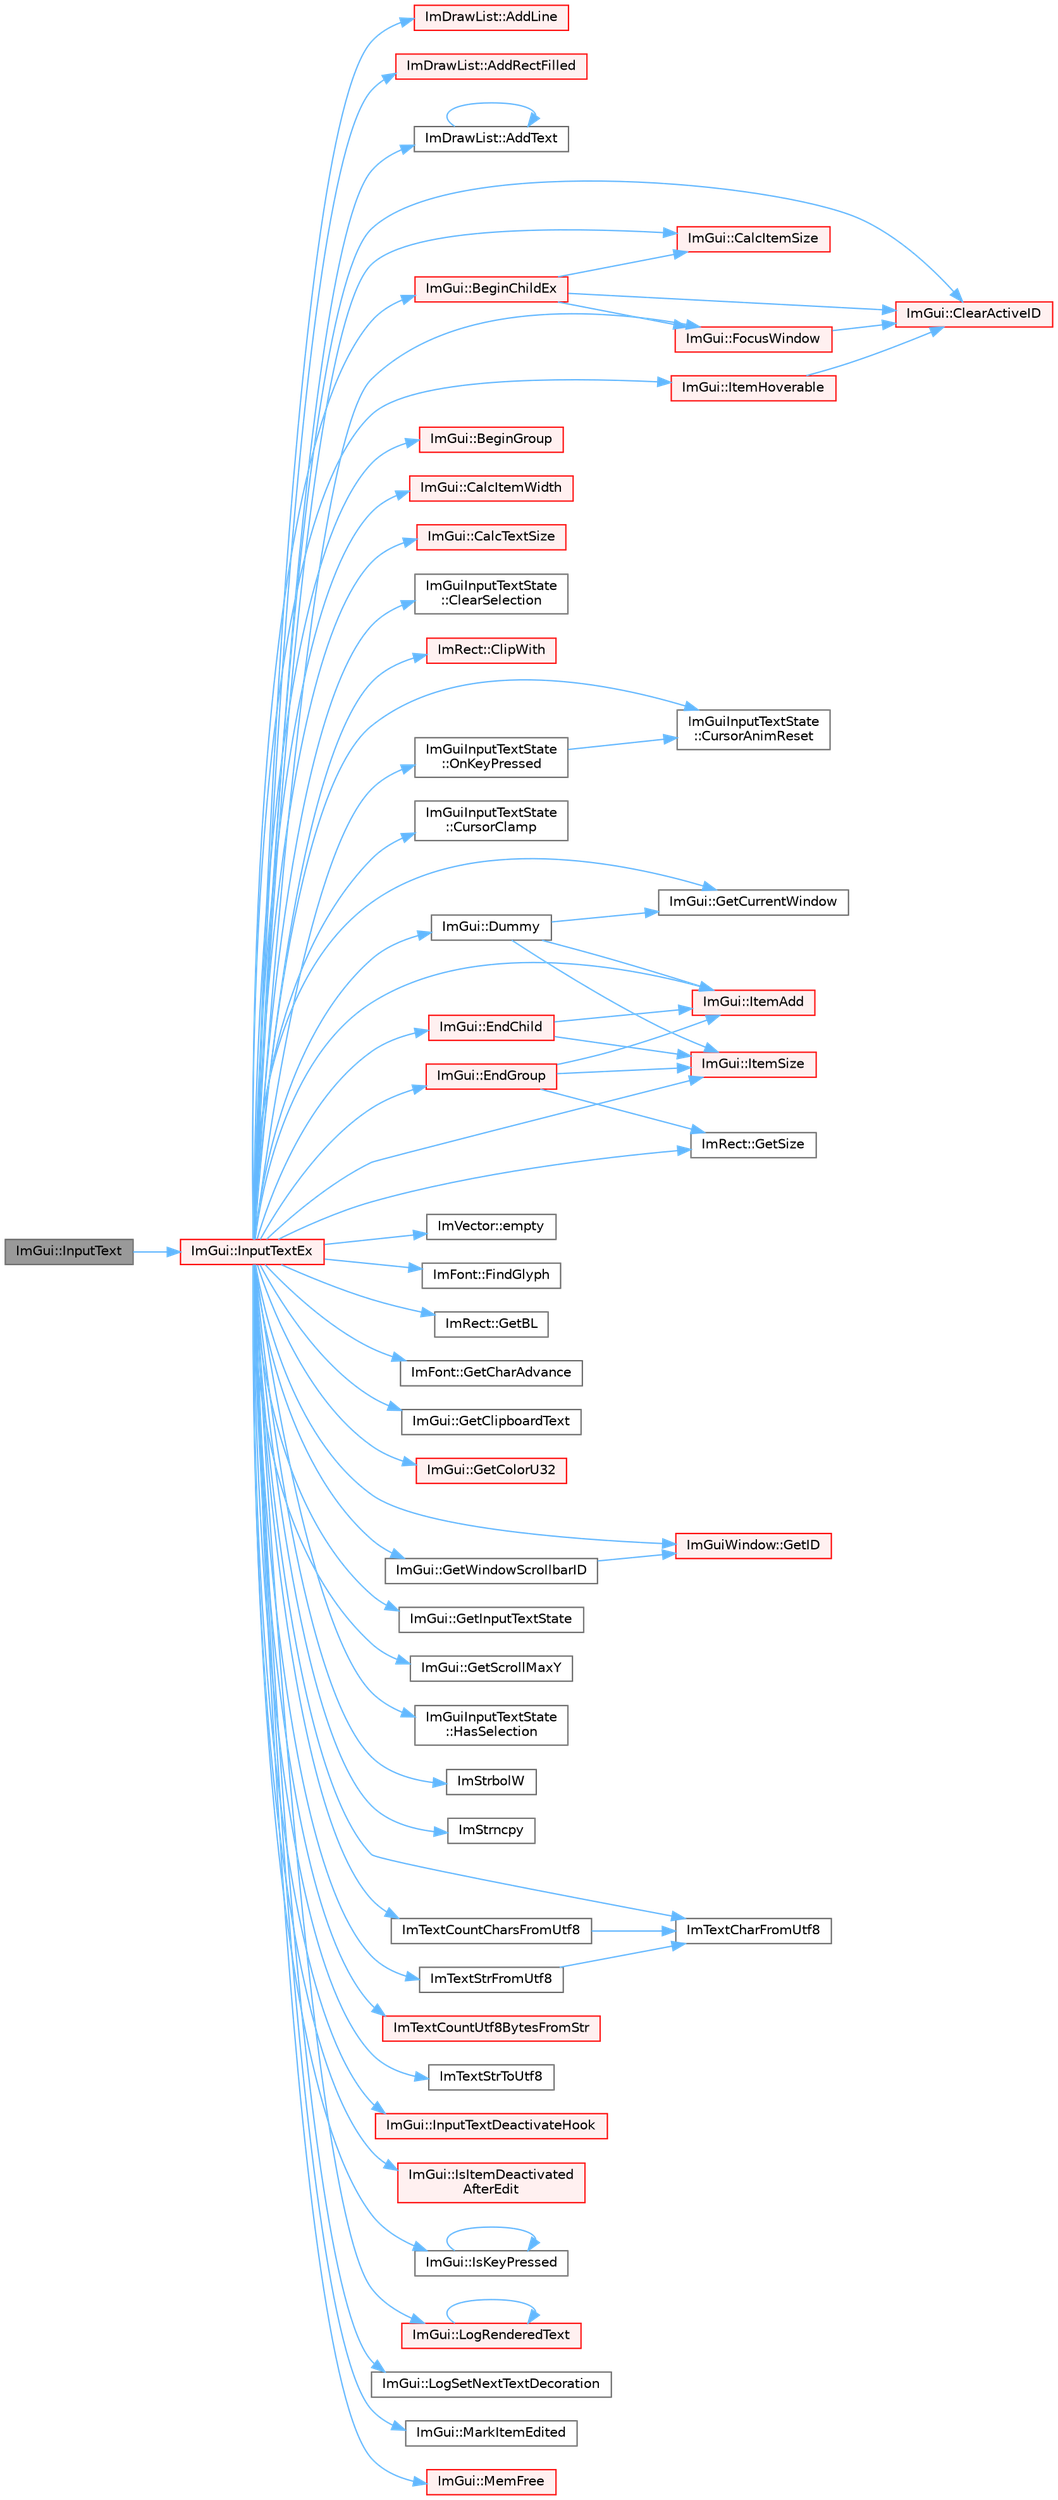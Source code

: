 digraph "ImGui::InputText"
{
 // LATEX_PDF_SIZE
  bgcolor="transparent";
  edge [fontname=Helvetica,fontsize=10,labelfontname=Helvetica,labelfontsize=10];
  node [fontname=Helvetica,fontsize=10,shape=box,height=0.2,width=0.4];
  rankdir="LR";
  Node1 [id="Node000001",label="ImGui::InputText",height=0.2,width=0.4,color="gray40", fillcolor="grey60", style="filled", fontcolor="black",tooltip=" "];
  Node1 -> Node2 [id="edge1_Node000001_Node000002",color="steelblue1",style="solid",tooltip=" "];
  Node2 [id="Node000002",label="ImGui::InputTextEx",height=0.2,width=0.4,color="red", fillcolor="#FFF0F0", style="filled",URL="$namespace_im_gui.html#af89af17ecc11653f25fea1e50e195de6",tooltip=" "];
  Node2 -> Node3 [id="edge2_Node000002_Node000003",color="steelblue1",style="solid",tooltip=" "];
  Node3 [id="Node000003",label="ImDrawList::AddLine",height=0.2,width=0.4,color="red", fillcolor="#FFF0F0", style="filled",URL="$struct_im_draw_list.html#aa21e5a1c6e00239581f97d344fc0db61",tooltip=" "];
  Node2 -> Node10 [id="edge3_Node000002_Node000010",color="steelblue1",style="solid",tooltip=" "];
  Node10 [id="Node000010",label="ImDrawList::AddRectFilled",height=0.2,width=0.4,color="red", fillcolor="#FFF0F0", style="filled",URL="$struct_im_draw_list.html#a6b16ab764160b0251d2e7b3bd08c1ffc",tooltip=" "];
  Node2 -> Node18 [id="edge4_Node000002_Node000018",color="steelblue1",style="solid",tooltip=" "];
  Node18 [id="Node000018",label="ImDrawList::AddText",height=0.2,width=0.4,color="grey40", fillcolor="white", style="filled",URL="$struct_im_draw_list.html#ac5221bd86b3429f6d5b6e6ffe454942d",tooltip=" "];
  Node18 -> Node18 [id="edge5_Node000018_Node000018",color="steelblue1",style="solid",tooltip=" "];
  Node2 -> Node19 [id="edge6_Node000002_Node000019",color="steelblue1",style="solid",tooltip=" "];
  Node19 [id="Node000019",label="ImGui::BeginChildEx",height=0.2,width=0.4,color="red", fillcolor="#FFF0F0", style="filled",URL="$namespace_im_gui.html#ac36ecce0443f0b45a48484d85f653ae2",tooltip=" "];
  Node19 -> Node100 [id="edge7_Node000019_Node000100",color="steelblue1",style="solid",tooltip=" "];
  Node100 [id="Node000100",label="ImGui::CalcItemSize",height=0.2,width=0.4,color="red", fillcolor="#FFF0F0", style="filled",URL="$namespace_im_gui.html#acaef0497f7982dd98bf215e50129cd9b",tooltip=" "];
  Node19 -> Node51 [id="edge8_Node000019_Node000051",color="steelblue1",style="solid",tooltip=" "];
  Node51 [id="Node000051",label="ImGui::ClearActiveID",height=0.2,width=0.4,color="red", fillcolor="#FFF0F0", style="filled",URL="$namespace_im_gui.html#a17ff60ad1e2669130ac38a04d16eb354",tooltip=" "];
  Node19 -> Node44 [id="edge9_Node000019_Node000044",color="steelblue1",style="solid",tooltip=" "];
  Node44 [id="Node000044",label="ImGui::FocusWindow",height=0.2,width=0.4,color="red", fillcolor="#FFF0F0", style="filled",URL="$namespace_im_gui.html#a27aa6f2f3aa11778c6d023b1b223f262",tooltip=" "];
  Node44 -> Node51 [id="edge10_Node000044_Node000051",color="steelblue1",style="solid",tooltip=" "];
  Node2 -> Node115 [id="edge11_Node000002_Node000115",color="steelblue1",style="solid",tooltip=" "];
  Node115 [id="Node000115",label="ImGui::BeginGroup",height=0.2,width=0.4,color="red", fillcolor="#FFF0F0", style="filled",URL="$namespace_im_gui.html#a42407e196b7ed2a8755bff28aae9805f",tooltip=" "];
  Node2 -> Node100 [id="edge12_Node000002_Node000100",color="steelblue1",style="solid",tooltip=" "];
  Node2 -> Node116 [id="edge13_Node000002_Node000116",color="steelblue1",style="solid",tooltip=" "];
  Node116 [id="Node000116",label="ImGui::CalcItemWidth",height=0.2,width=0.4,color="red", fillcolor="#FFF0F0", style="filled",URL="$namespace_im_gui.html#ab3b3ba92ebd8bca4a552dd93321a1994",tooltip=" "];
  Node2 -> Node117 [id="edge14_Node000002_Node000117",color="steelblue1",style="solid",tooltip=" "];
  Node117 [id="Node000117",label="ImGui::CalcTextSize",height=0.2,width=0.4,color="red", fillcolor="#FFF0F0", style="filled",URL="$namespace_im_gui.html#a848b9db6cc4a186751c0ecebcaadc33b",tooltip=" "];
  Node2 -> Node51 [id="edge15_Node000002_Node000051",color="steelblue1",style="solid",tooltip=" "];
  Node2 -> Node122 [id="edge16_Node000002_Node000122",color="steelblue1",style="solid",tooltip=" "];
  Node122 [id="Node000122",label="ImGuiInputTextState\l::ClearSelection",height=0.2,width=0.4,color="grey40", fillcolor="white", style="filled",URL="$struct_im_gui_input_text_state.html#aa834c6b6c9f3d589b55eb22ca9a01c3e",tooltip=" "];
  Node2 -> Node24 [id="edge17_Node000002_Node000024",color="steelblue1",style="solid",tooltip=" "];
  Node24 [id="Node000024",label="ImRect::ClipWith",height=0.2,width=0.4,color="red", fillcolor="#FFF0F0", style="filled",URL="$struct_im_rect.html#ac02d5cf6ce0358aea9ed9df43d368f3f",tooltip=" "];
  Node2 -> Node123 [id="edge18_Node000002_Node000123",color="steelblue1",style="solid",tooltip=" "];
  Node123 [id="Node000123",label="ImGuiInputTextState\l::CursorAnimReset",height=0.2,width=0.4,color="grey40", fillcolor="white", style="filled",URL="$struct_im_gui_input_text_state.html#a78a05f36dbfd38b9026a4980a15a6a3e",tooltip=" "];
  Node2 -> Node124 [id="edge19_Node000002_Node000124",color="steelblue1",style="solid",tooltip=" "];
  Node124 [id="Node000124",label="ImGuiInputTextState\l::CursorClamp",height=0.2,width=0.4,color="grey40", fillcolor="white", style="filled",URL="$struct_im_gui_input_text_state.html#a0924f1eead76c7d58090aa603cea4301",tooltip=" "];
  Node2 -> Node125 [id="edge20_Node000002_Node000125",color="steelblue1",style="solid",tooltip=" "];
  Node125 [id="Node000125",label="ImGui::Dummy",height=0.2,width=0.4,color="grey40", fillcolor="white", style="filled",URL="$namespace_im_gui.html#a8b0fb07113251301ff897b8578a53f34",tooltip=" "];
  Node125 -> Node81 [id="edge21_Node000125_Node000081",color="steelblue1",style="solid",tooltip=" "];
  Node81 [id="Node000081",label="ImGui::GetCurrentWindow",height=0.2,width=0.4,color="grey40", fillcolor="white", style="filled",URL="$namespace_im_gui.html#ac452417b5004ca16a814a72cff153526",tooltip=" "];
  Node125 -> Node126 [id="edge22_Node000125_Node000126",color="steelblue1",style="solid",tooltip=" "];
  Node126 [id="Node000126",label="ImGui::ItemAdd",height=0.2,width=0.4,color="red", fillcolor="#FFF0F0", style="filled",URL="$namespace_im_gui.html#a5de8ecd4c80efdca1af7329a2a48121c",tooltip=" "];
  Node125 -> Node128 [id="edge23_Node000125_Node000128",color="steelblue1",style="solid",tooltip=" "];
  Node128 [id="Node000128",label="ImGui::ItemSize",height=0.2,width=0.4,color="red", fillcolor="#FFF0F0", style="filled",URL="$namespace_im_gui.html#aeeb1ec6ae6548173dbf813e7df538c48",tooltip=" "];
  Node2 -> Node32 [id="edge24_Node000002_Node000032",color="steelblue1",style="solid",tooltip=" "];
  Node32 [id="Node000032",label="ImVector::empty",height=0.2,width=0.4,color="grey40", fillcolor="white", style="filled",URL="$struct_im_vector.html#aa53e48a5272f4bad1099368769514ff1",tooltip=" "];
  Node2 -> Node130 [id="edge25_Node000002_Node000130",color="steelblue1",style="solid",tooltip=" "];
  Node130 [id="Node000130",label="ImGui::EndChild",height=0.2,width=0.4,color="red", fillcolor="#FFF0F0", style="filled",URL="$namespace_im_gui.html#af8de559a88c1442d6df8c1b04c86e997",tooltip=" "];
  Node130 -> Node126 [id="edge26_Node000130_Node000126",color="steelblue1",style="solid",tooltip=" "];
  Node130 -> Node128 [id="edge27_Node000130_Node000128",color="steelblue1",style="solid",tooltip=" "];
  Node2 -> Node170 [id="edge28_Node000002_Node000170",color="steelblue1",style="solid",tooltip=" "];
  Node170 [id="Node000170",label="ImGui::EndGroup",height=0.2,width=0.4,color="red", fillcolor="#FFF0F0", style="filled",URL="$namespace_im_gui.html#a05fc97fc64f28a55486087f503d9a622",tooltip=" "];
  Node170 -> Node67 [id="edge29_Node000170_Node000067",color="steelblue1",style="solid",tooltip=" "];
  Node67 [id="Node000067",label="ImRect::GetSize",height=0.2,width=0.4,color="grey40", fillcolor="white", style="filled",URL="$struct_im_rect.html#ae459d9c50003058cfb34519a571aaf33",tooltip=" "];
  Node170 -> Node126 [id="edge30_Node000170_Node000126",color="steelblue1",style="solid",tooltip=" "];
  Node170 -> Node128 [id="edge31_Node000170_Node000128",color="steelblue1",style="solid",tooltip=" "];
  Node2 -> Node171 [id="edge32_Node000002_Node000171",color="steelblue1",style="solid",tooltip=" "];
  Node171 [id="Node000171",label="ImFont::FindGlyph",height=0.2,width=0.4,color="grey40", fillcolor="white", style="filled",URL="$struct_im_font.html#ac6a773b73c6406fd8f08c4c93213a501",tooltip=" "];
  Node2 -> Node44 [id="edge33_Node000002_Node000044",color="steelblue1",style="solid",tooltip=" "];
  Node2 -> Node172 [id="edge34_Node000002_Node000172",color="steelblue1",style="solid",tooltip=" "];
  Node172 [id="Node000172",label="ImRect::GetBL",height=0.2,width=0.4,color="grey40", fillcolor="white", style="filled",URL="$struct_im_rect.html#a59d9751bc7be6745dddf5b83b9155669",tooltip=" "];
  Node2 -> Node173 [id="edge35_Node000002_Node000173",color="steelblue1",style="solid",tooltip=" "];
  Node173 [id="Node000173",label="ImFont::GetCharAdvance",height=0.2,width=0.4,color="grey40", fillcolor="white", style="filled",URL="$struct_im_font.html#adffcff4e4e2d17455410bd4ba76b42e4",tooltip=" "];
  Node2 -> Node174 [id="edge36_Node000002_Node000174",color="steelblue1",style="solid",tooltip=" "];
  Node174 [id="Node000174",label="ImGui::GetClipboardText",height=0.2,width=0.4,color="grey40", fillcolor="white", style="filled",URL="$namespace_im_gui.html#a11837daee819fd90e17d80ab1eef1f99",tooltip=" "];
  Node2 -> Node135 [id="edge37_Node000002_Node000135",color="steelblue1",style="solid",tooltip=" "];
  Node135 [id="Node000135",label="ImGui::GetColorU32",height=0.2,width=0.4,color="red", fillcolor="#FFF0F0", style="filled",URL="$namespace_im_gui.html#a0de2d9bd347d9866511eb8d014e62556",tooltip=" "];
  Node2 -> Node81 [id="edge38_Node000002_Node000081",color="steelblue1",style="solid",tooltip=" "];
  Node2 -> Node141 [id="edge39_Node000002_Node000141",color="steelblue1",style="solid",tooltip=" "];
  Node141 [id="Node000141",label="ImGuiWindow::GetID",height=0.2,width=0.4,color="red", fillcolor="#FFF0F0", style="filled",URL="$struct_im_gui_window.html#a66400a63bc0b54d7d29e08d1b1b1a42b",tooltip=" "];
  Node2 -> Node175 [id="edge40_Node000002_Node000175",color="steelblue1",style="solid",tooltip=" "];
  Node175 [id="Node000175",label="ImGui::GetInputTextState",height=0.2,width=0.4,color="grey40", fillcolor="white", style="filled",URL="$namespace_im_gui.html#a93881467b5800a52508dda7ce32cf875",tooltip=" "];
  Node2 -> Node176 [id="edge41_Node000002_Node000176",color="steelblue1",style="solid",tooltip=" "];
  Node176 [id="Node000176",label="ImGui::GetScrollMaxY",height=0.2,width=0.4,color="grey40", fillcolor="white", style="filled",URL="$namespace_im_gui.html#ab34c0d5c63908a7ff50923151730f76a",tooltip=" "];
  Node2 -> Node67 [id="edge42_Node000002_Node000067",color="steelblue1",style="solid",tooltip=" "];
  Node2 -> Node177 [id="edge43_Node000002_Node000177",color="steelblue1",style="solid",tooltip=" "];
  Node177 [id="Node000177",label="ImGui::GetWindowScrollbarID",height=0.2,width=0.4,color="grey40", fillcolor="white", style="filled",URL="$namespace_im_gui.html#a426c9b60bf8cd3d887ba50366a2612df",tooltip=" "];
  Node177 -> Node141 [id="edge44_Node000177_Node000141",color="steelblue1",style="solid",tooltip=" "];
  Node2 -> Node178 [id="edge45_Node000002_Node000178",color="steelblue1",style="solid",tooltip=" "];
  Node178 [id="Node000178",label="ImGuiInputTextState\l::HasSelection",height=0.2,width=0.4,color="grey40", fillcolor="white", style="filled",URL="$struct_im_gui_input_text_state.html#ab17832413ff121a5663319c06bbb989a",tooltip=" "];
  Node2 -> Node179 [id="edge46_Node000002_Node000179",color="steelblue1",style="solid",tooltip=" "];
  Node179 [id="Node000179",label="ImStrbolW",height=0.2,width=0.4,color="grey40", fillcolor="white", style="filled",URL="$imgui_8cpp.html#a3888bc9d38a15ef8e06b6cceb2a187f5",tooltip=" "];
  Node2 -> Node180 [id="edge47_Node000002_Node000180",color="steelblue1",style="solid",tooltip=" "];
  Node180 [id="Node000180",label="ImStrncpy",height=0.2,width=0.4,color="grey40", fillcolor="white", style="filled",URL="$imgui_8cpp.html#aebf0117d9d0fb0f2731a94d64173b41a",tooltip=" "];
  Node2 -> Node120 [id="edge48_Node000002_Node000120",color="steelblue1",style="solid",tooltip=" "];
  Node120 [id="Node000120",label="ImTextCharFromUtf8",height=0.2,width=0.4,color="grey40", fillcolor="white", style="filled",URL="$imgui_8cpp.html#abee86973b9888938f748a7850c2c0ff3",tooltip=" "];
  Node2 -> Node181 [id="edge49_Node000002_Node000181",color="steelblue1",style="solid",tooltip=" "];
  Node181 [id="Node000181",label="ImTextCountCharsFromUtf8",height=0.2,width=0.4,color="grey40", fillcolor="white", style="filled",URL="$imgui_8cpp.html#ac2561e31f0de066ef0bb5bfbb541c8ae",tooltip=" "];
  Node181 -> Node120 [id="edge50_Node000181_Node000120",color="steelblue1",style="solid",tooltip=" "];
  Node2 -> Node182 [id="edge51_Node000002_Node000182",color="steelblue1",style="solid",tooltip=" "];
  Node182 [id="Node000182",label="ImTextCountUtf8BytesFromStr",height=0.2,width=0.4,color="red", fillcolor="#FFF0F0", style="filled",URL="$imgui_8cpp.html#ab0c1cae5ca2331c54681553722d0f72c",tooltip=" "];
  Node2 -> Node184 [id="edge52_Node000002_Node000184",color="steelblue1",style="solid",tooltip=" "];
  Node184 [id="Node000184",label="ImTextStrFromUtf8",height=0.2,width=0.4,color="grey40", fillcolor="white", style="filled",URL="$imgui_8cpp.html#aeb054c43ad8aae45de24efc759a0ff7a",tooltip=" "];
  Node184 -> Node120 [id="edge53_Node000184_Node000120",color="steelblue1",style="solid",tooltip=" "];
  Node2 -> Node185 [id="edge54_Node000002_Node000185",color="steelblue1",style="solid",tooltip=" "];
  Node185 [id="Node000185",label="ImTextStrToUtf8",height=0.2,width=0.4,color="grey40", fillcolor="white", style="filled",URL="$imgui_8cpp.html#a4f97c4270222b00800114124be112d26",tooltip=" "];
  Node2 -> Node53 [id="edge55_Node000002_Node000053",color="steelblue1",style="solid",tooltip=" "];
  Node53 [id="Node000053",label="ImGui::InputTextDeactivateHook",height=0.2,width=0.4,color="red", fillcolor="#FFF0F0", style="filled",URL="$namespace_im_gui.html#aad9419cf6e296c668807e3af4bfd62bb",tooltip=" "];
  Node2 -> Node186 [id="edge56_Node000002_Node000186",color="steelblue1",style="solid",tooltip=" "];
  Node186 [id="Node000186",label="ImGui::IsItemDeactivated\lAfterEdit",height=0.2,width=0.4,color="red", fillcolor="#FFF0F0", style="filled",URL="$namespace_im_gui.html#a8bb4c0fc2b9d0e90249310bb4e822485",tooltip=" "];
  Node2 -> Node188 [id="edge57_Node000002_Node000188",color="steelblue1",style="solid",tooltip=" "];
  Node188 [id="Node000188",label="ImGui::IsKeyPressed",height=0.2,width=0.4,color="grey40", fillcolor="white", style="filled",URL="$namespace_im_gui.html#a477c2ef31c9641b158d78879780bd108",tooltip=" "];
  Node188 -> Node188 [id="edge58_Node000188_Node000188",color="steelblue1",style="solid",tooltip=" "];
  Node2 -> Node126 [id="edge59_Node000002_Node000126",color="steelblue1",style="solid",tooltip=" "];
  Node2 -> Node189 [id="edge60_Node000002_Node000189",color="steelblue1",style="solid",tooltip=" "];
  Node189 [id="Node000189",label="ImGui::ItemHoverable",height=0.2,width=0.4,color="red", fillcolor="#FFF0F0", style="filled",URL="$namespace_im_gui.html#a1d7304e335dbe35c4d97b67854111ed2",tooltip=" "];
  Node189 -> Node51 [id="edge61_Node000189_Node000051",color="steelblue1",style="solid",tooltip=" "];
  Node2 -> Node128 [id="edge62_Node000002_Node000128",color="steelblue1",style="solid",tooltip=" "];
  Node2 -> Node192 [id="edge63_Node000002_Node000192",color="steelblue1",style="solid",tooltip=" "];
  Node192 [id="Node000192",label="ImGui::LogRenderedText",height=0.2,width=0.4,color="red", fillcolor="#FFF0F0", style="filled",URL="$namespace_im_gui.html#a7a0d62e33f2236ec2f789e24ca0fb56f",tooltip=" "];
  Node192 -> Node192 [id="edge64_Node000192_Node000192",color="steelblue1",style="solid",tooltip=" "];
  Node2 -> Node194 [id="edge65_Node000002_Node000194",color="steelblue1",style="solid",tooltip=" "];
  Node194 [id="Node000194",label="ImGui::LogSetNextTextDecoration",height=0.2,width=0.4,color="grey40", fillcolor="white", style="filled",URL="$namespace_im_gui.html#a66bc1e61bff5f2170bcd2d7d071eaa22",tooltip=" "];
  Node2 -> Node195 [id="edge66_Node000002_Node000195",color="steelblue1",style="solid",tooltip=" "];
  Node195 [id="Node000195",label="ImGui::MarkItemEdited",height=0.2,width=0.4,color="grey40", fillcolor="white", style="filled",URL="$namespace_im_gui.html#a83036681a36fbee2d35b5b57a1ef72e6",tooltip=" "];
  Node2 -> Node196 [id="edge67_Node000002_Node000196",color="steelblue1",style="solid",tooltip=" "];
  Node196 [id="Node000196",label="ImGui::MemFree",height=0.2,width=0.4,color="red", fillcolor="#FFF0F0", style="filled",URL="$namespace_im_gui.html#a269ec695c6e722ec3da85dae37f0675d",tooltip=" "];
  Node2 -> Node198 [id="edge68_Node000002_Node000198",color="steelblue1",style="solid",tooltip=" "];
  Node198 [id="Node000198",label="ImGuiInputTextState\l::OnKeyPressed",height=0.2,width=0.4,color="grey40", fillcolor="white", style="filled",URL="$struct_im_gui_input_text_state.html#a2cd5083f820d0012479bb706a45b04b0",tooltip=" "];
  Node198 -> Node123 [id="edge69_Node000198_Node000123",color="steelblue1",style="solid",tooltip=" "];
}
